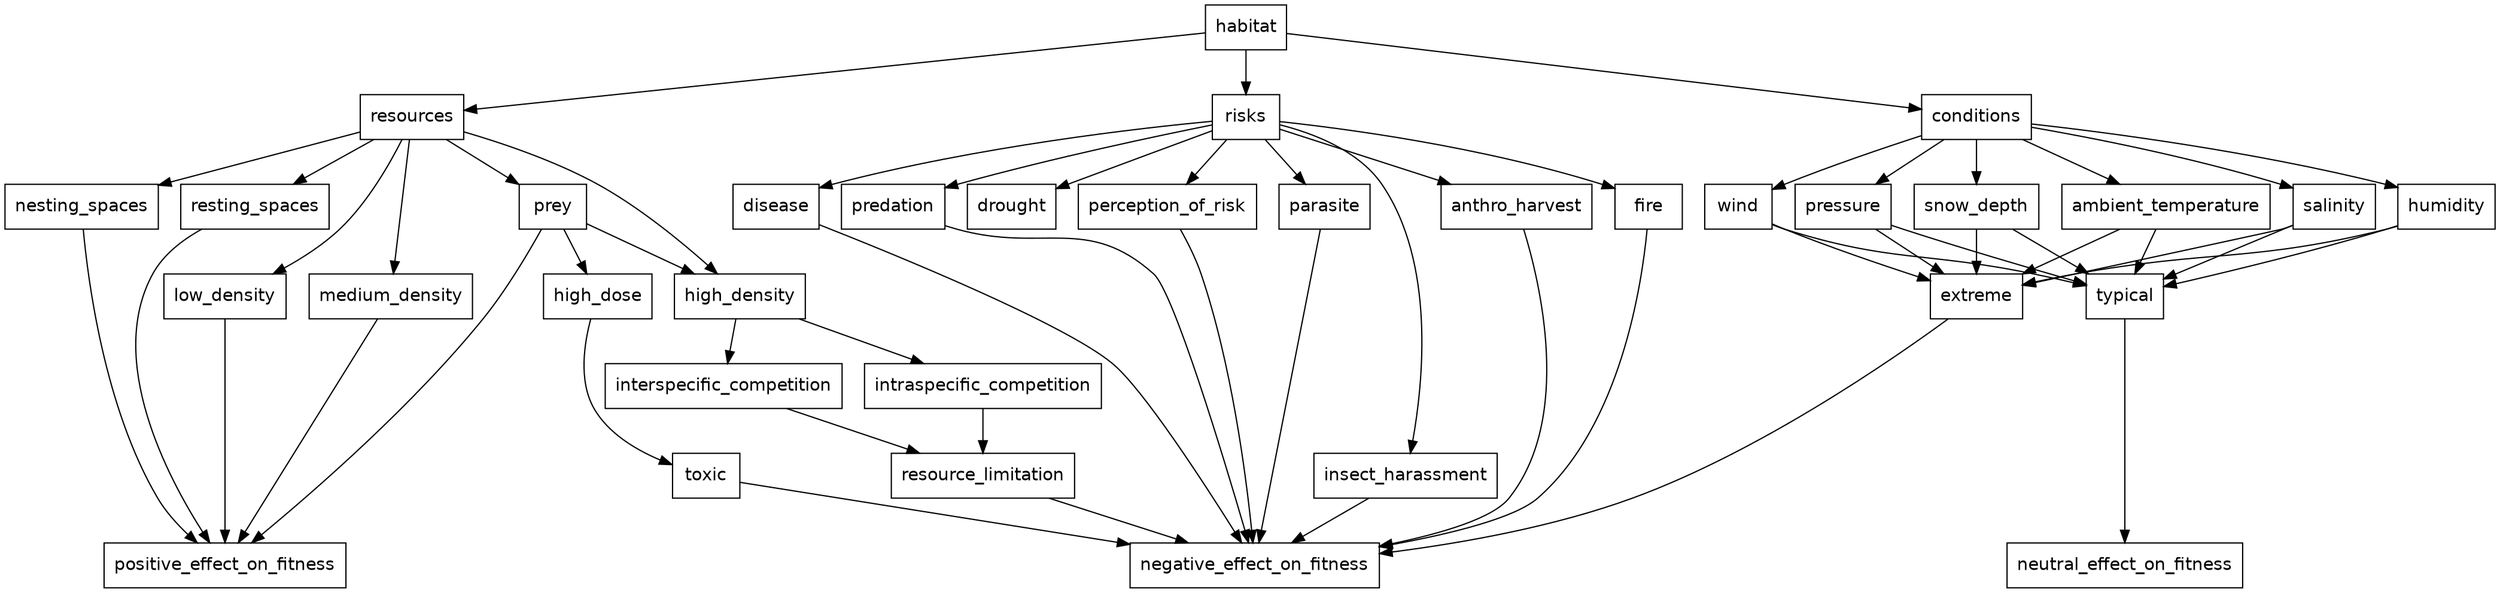 digraph resources_risks_conditions {
	rankdir = TB
  graph [fontsize = 12]

	node [shape = box, fontname = Helvetica]

		habitat -> {resources, risks, conditions}

		{rank=same
	    resources
	    risks
	    conditions
		}

		{rank=same
			positive_effect_on_fitness
			negative_effect_on_fitness
			neutral_effect_on_fitness
		}

		{rank=same
			prey
			nesting_spaces
			resting_spaces
		}

		{rank=same
			high_density
			low_density
			medium_density
			high_dose
		}

		{rank=same
			anthro_harvest
			fire
			disease
			drought
			predation
			perception_of_risk
			parasite
			disease
		}

    resources -> {prey nesting_spaces resting_spaces}

    risks -> {predation perception_of_risk parasite disease anthro_harvest fire drought insect_harassment}

    conditions -> {ambient_temperature salinity humidity wind pressure snow_depth} -> {extreme typical}

    prey -> high_dose -> toxic -> negative_effect_on_fitness

    prey -> high_density -> {interspecific_competition intraspecific_competition}
  	{interspecific_competition intraspecific_competition} -> resource_limitation

    resources -> {low_density medium_density high_density}

    extreme -> negative_effect_on_fitness
    typical -> neutral_effect_on_fitness

    {anthro_harvest fire disease parasite perception_of_risk predation resource_limitation insect_harassment} -> negative_effect_on_fitness

		{medium_density low_density, resting_spaces nesting_spaces prey} -> positive_effect_on_fitness

}
